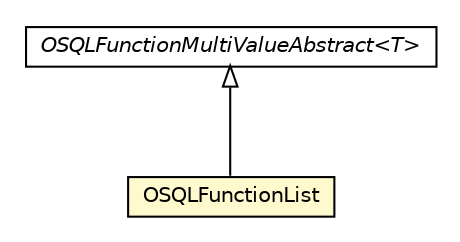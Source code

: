 #!/usr/local/bin/dot
#
# Class diagram 
# Generated by UMLGraph version R5_6-24-gf6e263 (http://www.umlgraph.org/)
#

digraph G {
	edge [fontname="Helvetica",fontsize=10,labelfontname="Helvetica",labelfontsize=10];
	node [fontname="Helvetica",fontsize=10,shape=plaintext];
	nodesep=0.25;
	ranksep=0.5;
	// com.orientechnologies.orient.core.sql.functions.coll.OSQLFunctionMultiValueAbstract<T>
	c3366171 [label=<<table title="com.orientechnologies.orient.core.sql.functions.coll.OSQLFunctionMultiValueAbstract" border="0" cellborder="1" cellspacing="0" cellpadding="2" port="p" href="./OSQLFunctionMultiValueAbstract.html">
		<tr><td><table border="0" cellspacing="0" cellpadding="1">
<tr><td align="center" balign="center"><font face="Helvetica-Oblique"> OSQLFunctionMultiValueAbstract&lt;T&gt; </font></td></tr>
		</table></td></tr>
		</table>>, URL="./OSQLFunctionMultiValueAbstract.html", fontname="Helvetica", fontcolor="black", fontsize=10.0];
	// com.orientechnologies.orient.core.sql.functions.coll.OSQLFunctionList
	c3366185 [label=<<table title="com.orientechnologies.orient.core.sql.functions.coll.OSQLFunctionList" border="0" cellborder="1" cellspacing="0" cellpadding="2" port="p" bgcolor="lemonChiffon" href="./OSQLFunctionList.html">
		<tr><td><table border="0" cellspacing="0" cellpadding="1">
<tr><td align="center" balign="center"> OSQLFunctionList </td></tr>
		</table></td></tr>
		</table>>, URL="./OSQLFunctionList.html", fontname="Helvetica", fontcolor="black", fontsize=10.0];
	//com.orientechnologies.orient.core.sql.functions.coll.OSQLFunctionList extends com.orientechnologies.orient.core.sql.functions.coll.OSQLFunctionMultiValueAbstract<java.util.List<java.lang.Object>>
	c3366171:p -> c3366185:p [dir=back,arrowtail=empty];
}

